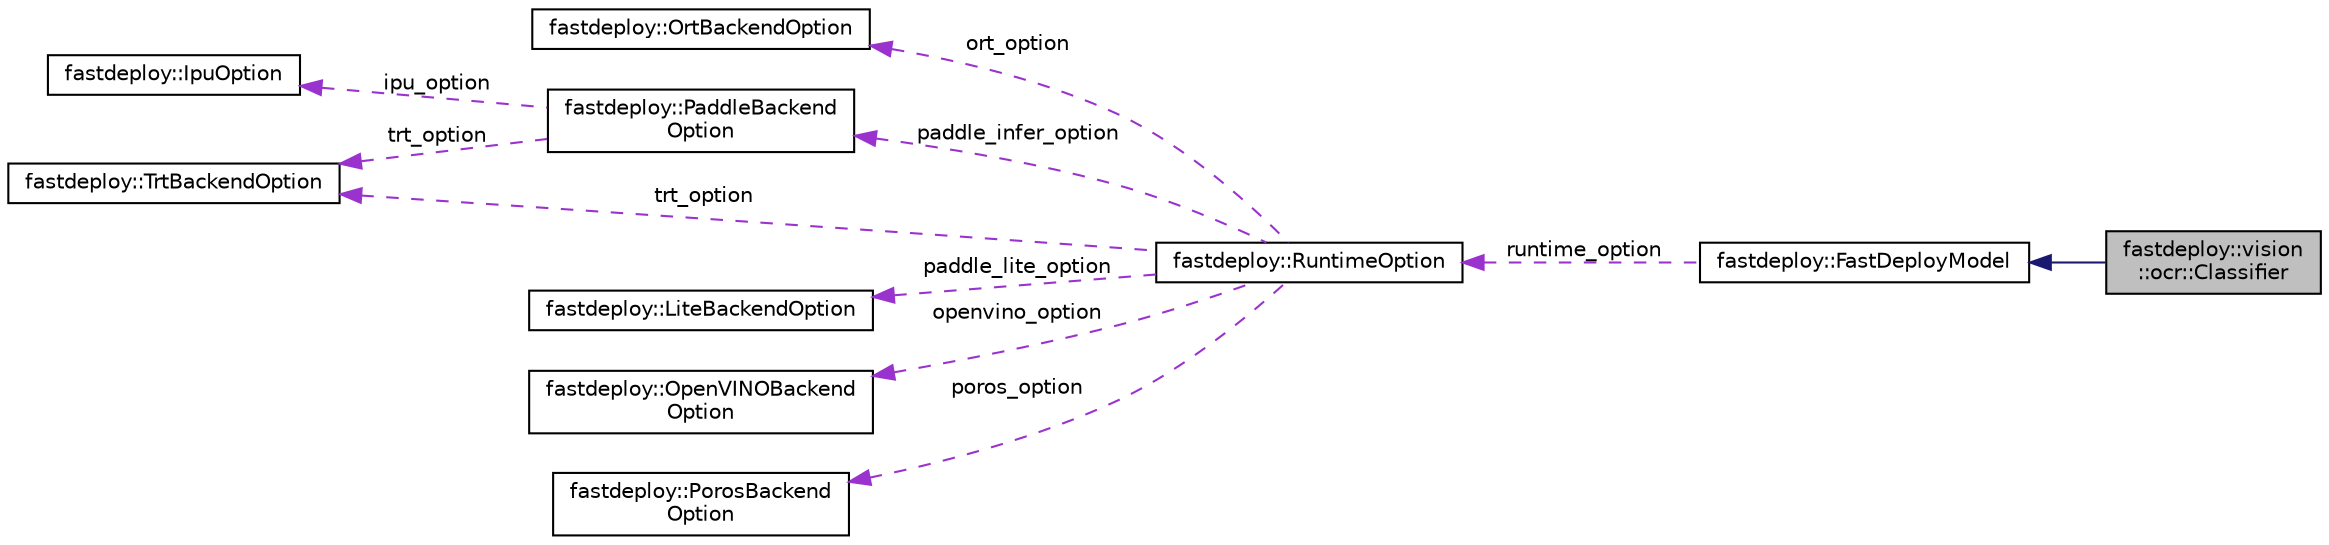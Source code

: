 digraph "fastdeploy::vision::ocr::Classifier"
{
  edge [fontname="Helvetica",fontsize="10",labelfontname="Helvetica",labelfontsize="10"];
  node [fontname="Helvetica",fontsize="10",shape=record];
  rankdir="LR";
  Node1 [label="fastdeploy::vision\l::ocr::Classifier",height=0.2,width=0.4,color="black", fillcolor="grey75", style="filled" fontcolor="black"];
  Node2 -> Node1 [dir="back",color="midnightblue",fontsize="10",style="solid",fontname="Helvetica"];
  Node2 [label="fastdeploy::FastDeployModel",height=0.2,width=0.4,color="black", fillcolor="white", style="filled",URL="$classfastdeploy_1_1FastDeployModel.html",tooltip="Base model object for all the vision models. "];
  Node3 -> Node2 [dir="back",color="darkorchid3",fontsize="10",style="dashed",label=" runtime_option" ,fontname="Helvetica"];
  Node3 [label="fastdeploy::RuntimeOption",height=0.2,width=0.4,color="black", fillcolor="white", style="filled",URL="$structfastdeploy_1_1RuntimeOption.html",tooltip="Option object used when create a new Runtime object. "];
  Node4 -> Node3 [dir="back",color="darkorchid3",fontsize="10",style="dashed",label=" ort_option" ,fontname="Helvetica"];
  Node4 [label="fastdeploy::OrtBackendOption",height=0.2,width=0.4,color="black", fillcolor="white", style="filled",URL="$structfastdeploy_1_1OrtBackendOption.html",tooltip="Option object to configure ONNX Runtime backend. "];
  Node5 -> Node3 [dir="back",color="darkorchid3",fontsize="10",style="dashed",label=" paddle_infer_option" ,fontname="Helvetica"];
  Node5 [label="fastdeploy::PaddleBackend\lOption",height=0.2,width=0.4,color="black", fillcolor="white", style="filled",URL="$structfastdeploy_1_1PaddleBackendOption.html",tooltip="Option object to configure Paddle Inference backend. "];
  Node6 -> Node5 [dir="back",color="darkorchid3",fontsize="10",style="dashed",label=" ipu_option" ,fontname="Helvetica"];
  Node6 [label="fastdeploy::IpuOption",height=0.2,width=0.4,color="black", fillcolor="white", style="filled",URL="$structfastdeploy_1_1IpuOption.html",tooltip="Option object to configure GraphCore IPU. "];
  Node7 -> Node5 [dir="back",color="darkorchid3",fontsize="10",style="dashed",label=" trt_option" ,fontname="Helvetica"];
  Node7 [label="fastdeploy::TrtBackendOption",height=0.2,width=0.4,color="black", fillcolor="white", style="filled",URL="$structfastdeploy_1_1TrtBackendOption.html",tooltip="Option object to configure TensorRT backend. "];
  Node8 -> Node3 [dir="back",color="darkorchid3",fontsize="10",style="dashed",label=" paddle_lite_option" ,fontname="Helvetica"];
  Node8 [label="fastdeploy::LiteBackendOption",height=0.2,width=0.4,color="black", fillcolor="white", style="filled",URL="$structfastdeploy_1_1LiteBackendOption.html",tooltip="Option object to configure Paddle Lite backend. "];
  Node9 -> Node3 [dir="back",color="darkorchid3",fontsize="10",style="dashed",label=" openvino_option" ,fontname="Helvetica"];
  Node9 [label="fastdeploy::OpenVINOBackend\lOption",height=0.2,width=0.4,color="black", fillcolor="white", style="filled",URL="$structfastdeploy_1_1OpenVINOBackendOption.html",tooltip="Option object to configure OpenVINO backend. "];
  Node10 -> Node3 [dir="back",color="darkorchid3",fontsize="10",style="dashed",label=" poros_option" ,fontname="Helvetica"];
  Node10 [label="fastdeploy::PorosBackend\lOption",height=0.2,width=0.4,color="black", fillcolor="white", style="filled",URL="$structfastdeploy_1_1PorosBackendOption.html",tooltip="Option object to configure Poros backend. "];
  Node7 -> Node3 [dir="back",color="darkorchid3",fontsize="10",style="dashed",label=" trt_option" ,fontname="Helvetica"];
}

